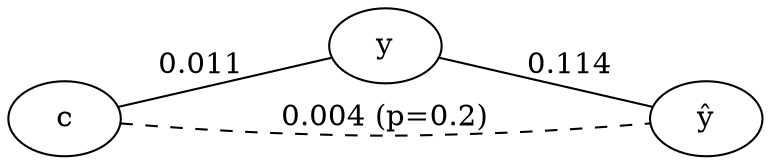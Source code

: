graph {
	rankdir=LR
	c [label=c]
	y [label=y]
	yhat [label=<y&#770;>]
	c -- yhat [label="0.004 (p=0.2)" style=dashed]
	c -- y [label=0.011]
	y -- yhat [label=0.114]
}
